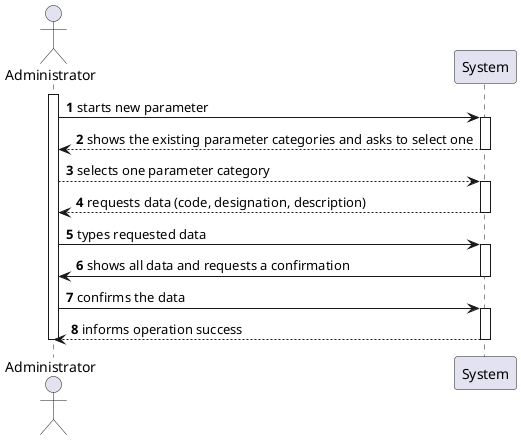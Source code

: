 @startuml
'https://plantuml.com/sequence-diagram

autonumber

actor Administrator as ADM
activate ADM

ADM -> System ++: starts new parameter
System --> ADM --: shows the existing parameter categories and asks to select one
ADM --> System ++: selects one parameter category
System --> ADM --: requests data (code, designation, description)
ADM -> System ++: types requested data
System -> ADM --: shows all data and requests a confirmation
ADM -> System ++: confirms the data
System --> ADM --: informs operation success

deactivate ADM

@enduml